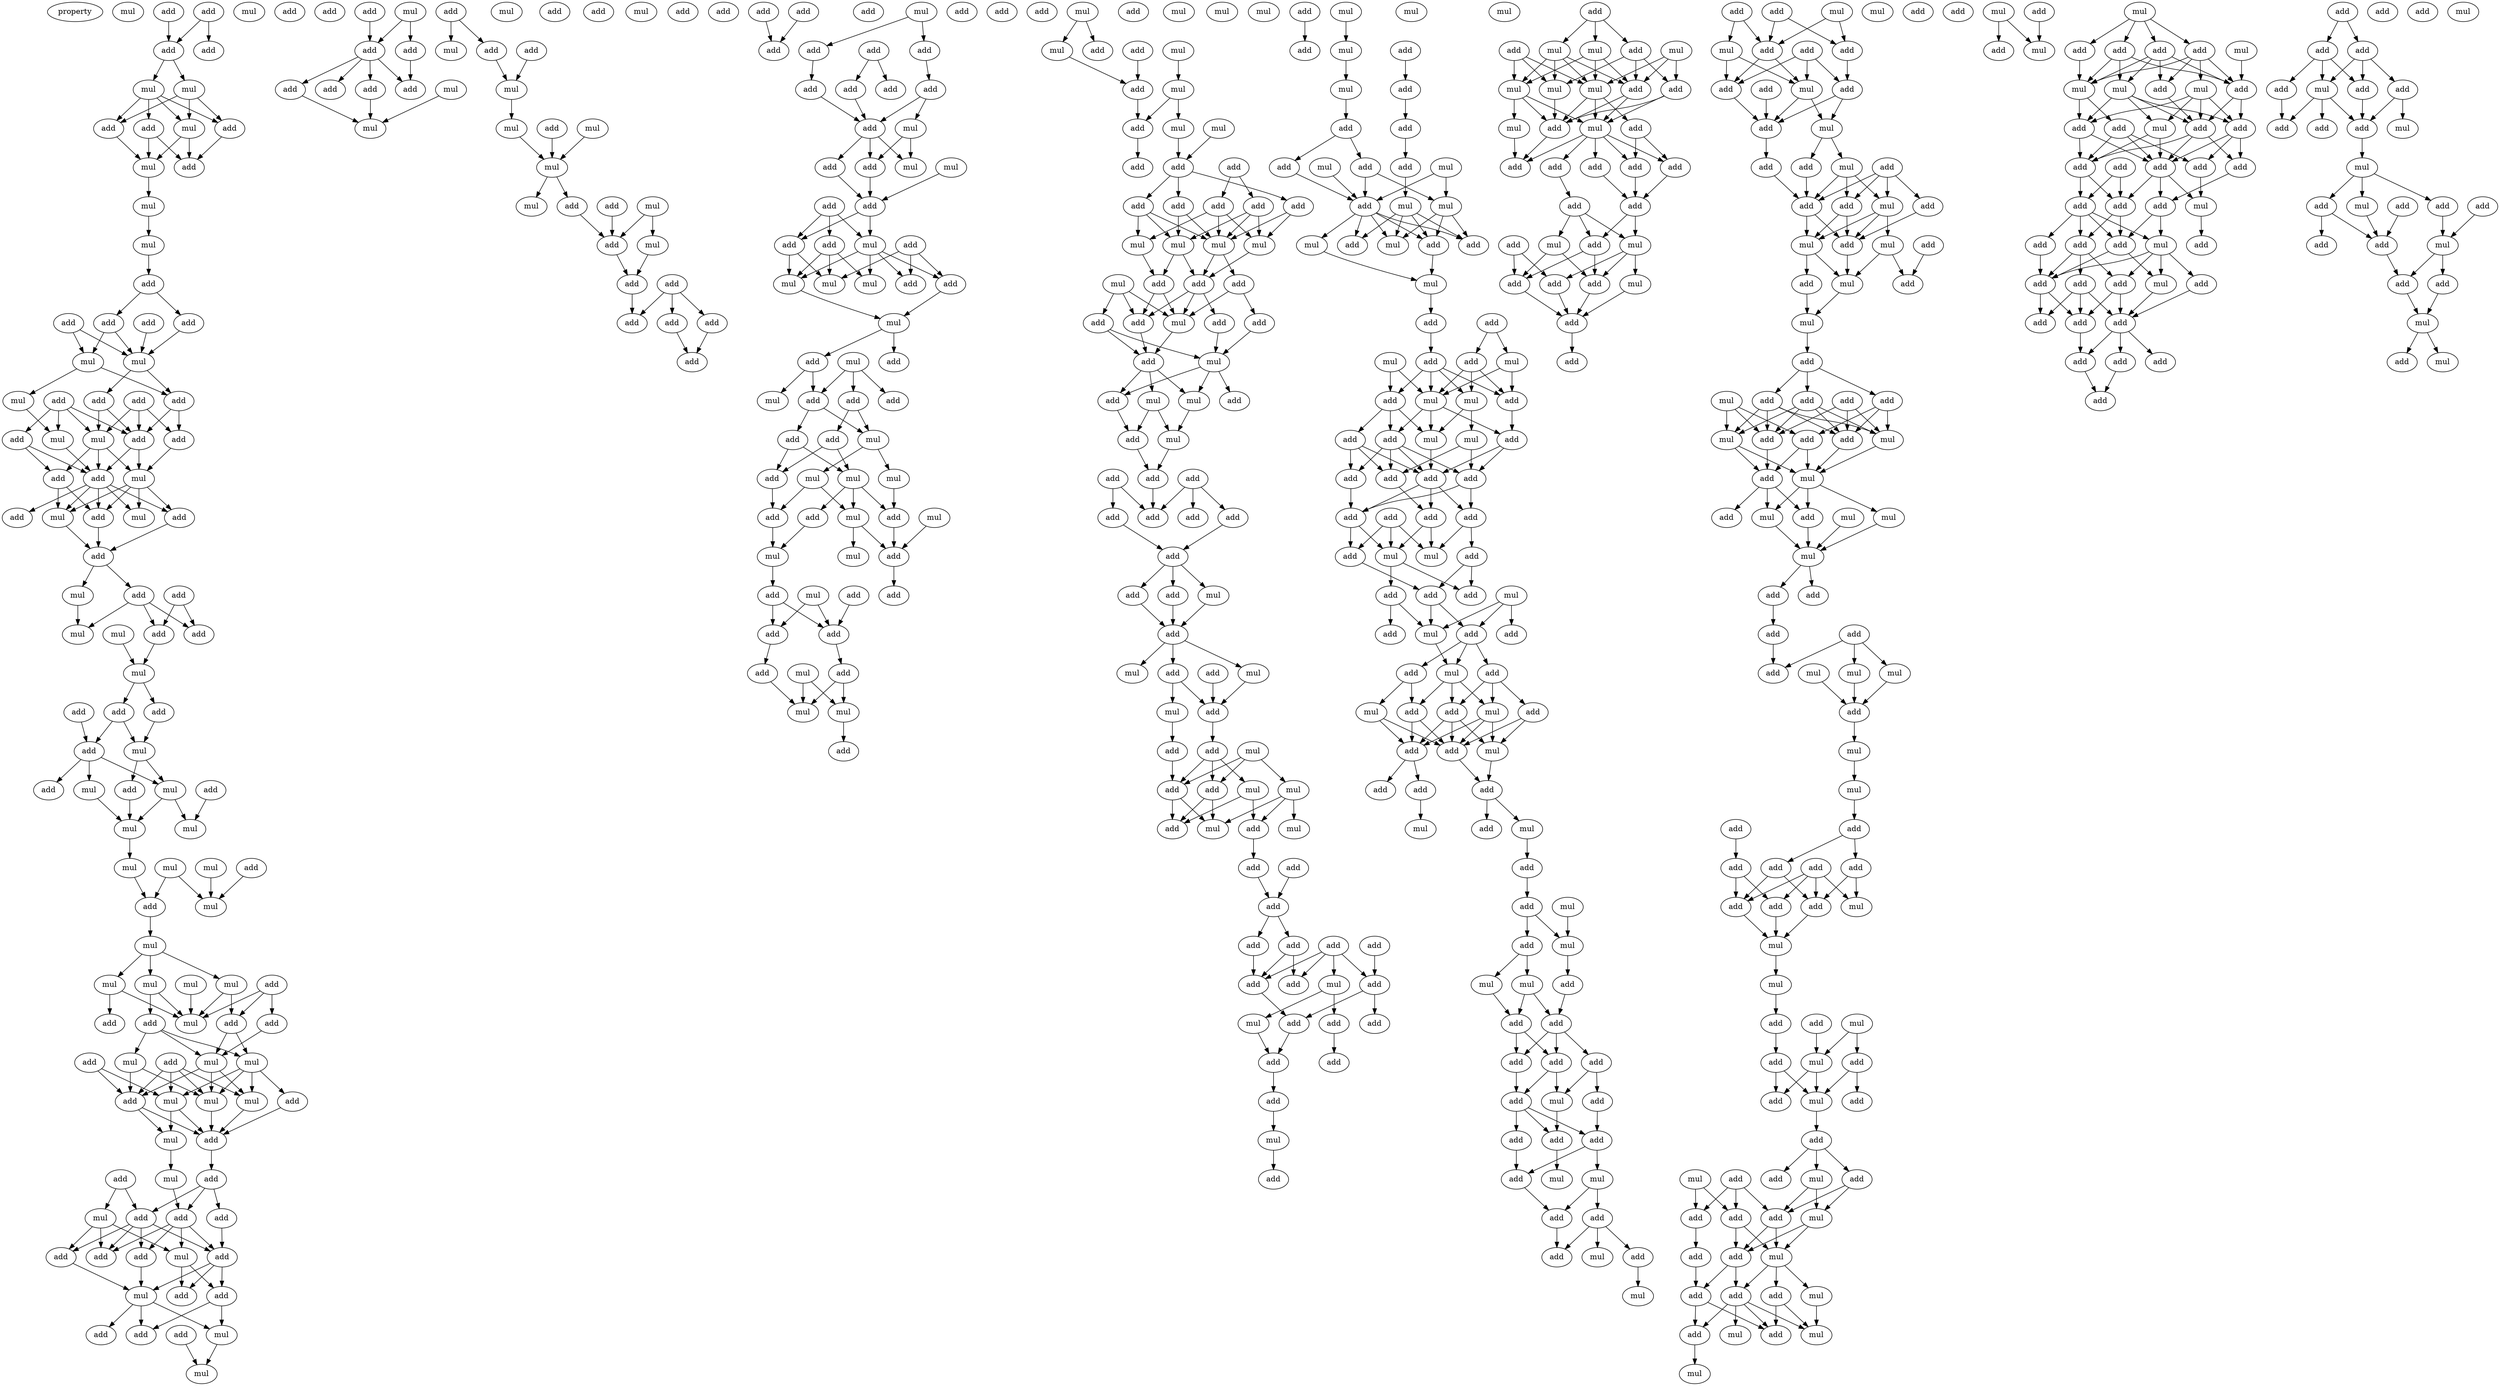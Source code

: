 digraph {
    node [fontcolor=black]
    property [mul=2,lf=1.6]
    0 [ label = mul ];
    1 [ label = add ];
    2 [ label = add ];
    3 [ label = add ];
    4 [ label = add ];
    5 [ label = mul ];
    6 [ label = mul ];
    7 [ label = add ];
    8 [ label = add ];
    9 [ label = mul ];
    10 [ label = add ];
    11 [ label = mul ];
    12 [ label = add ];
    13 [ label = mul ];
    14 [ label = mul ];
    15 [ label = mul ];
    16 [ label = add ];
    17 [ label = add ];
    18 [ label = add ];
    19 [ label = add ];
    20 [ label = add ];
    21 [ label = mul ];
    22 [ label = mul ];
    23 [ label = add ];
    24 [ label = add ];
    25 [ label = mul ];
    26 [ label = add ];
    27 [ label = add ];
    28 [ label = add ];
    29 [ label = add ];
    30 [ label = add ];
    31 [ label = mul ];
    32 [ label = mul ];
    33 [ label = add ];
    34 [ label = mul ];
    35 [ label = add ];
    36 [ label = add ];
    37 [ label = add ];
    38 [ label = mul ];
    39 [ label = mul ];
    40 [ label = add ];
    41 [ label = add ];
    42 [ label = add ];
    43 [ label = mul ];
    44 [ label = add ];
    45 [ label = mul ];
    46 [ label = mul ];
    47 [ label = add ];
    48 [ label = add ];
    49 [ label = mul ];
    50 [ label = add ];
    51 [ label = add ];
    52 [ label = add ];
    53 [ label = add ];
    54 [ label = add ];
    55 [ label = mul ];
    56 [ label = mul ];
    57 [ label = add ];
    58 [ label = add ];
    59 [ label = add ];
    60 [ label = mul ];
    61 [ label = mul ];
    62 [ label = mul ];
    63 [ label = add ];
    64 [ label = mul ];
    65 [ label = mul ];
    66 [ label = add ];
    67 [ label = mul ];
    68 [ label = mul ];
    69 [ label = add ];
    70 [ label = mul ];
    71 [ label = mul ];
    72 [ label = mul ];
    73 [ label = add ];
    74 [ label = mul ];
    75 [ label = mul ];
    76 [ label = add ];
    77 [ label = add ];
    78 [ label = add ];
    79 [ label = add ];
    80 [ label = mul ];
    81 [ label = mul ];
    82 [ label = mul ];
    83 [ label = mul ];
    84 [ label = add ];
    85 [ label = add ];
    86 [ label = mul ];
    87 [ label = mul ];
    88 [ label = add ];
    89 [ label = mul ];
    90 [ label = add ];
    91 [ label = add ];
    92 [ label = mul ];
    93 [ label = add ];
    94 [ label = add ];
    95 [ label = mul ];
    96 [ label = add ];
    97 [ label = mul ];
    98 [ label = add ];
    99 [ label = add ];
    100 [ label = add ];
    101 [ label = add ];
    102 [ label = add ];
    103 [ label = add ];
    104 [ label = mul ];
    105 [ label = add ];
    106 [ label = mul ];
    107 [ label = add ];
    108 [ label = add ];
    109 [ label = add ];
    110 [ label = add ];
    111 [ label = mul ];
    112 [ label = mul ];
    113 [ label = mul ];
    114 [ label = add ];
    115 [ label = add ];
    116 [ label = add ];
    117 [ label = mul ];
    118 [ label = add ];
    119 [ label = add ];
    120 [ label = add ];
    121 [ label = add ];
    122 [ label = mul ];
    123 [ label = add ];
    124 [ label = add ];
    125 [ label = mul ];
    126 [ label = add ];
    127 [ label = mul ];
    128 [ label = mul ];
    129 [ label = add ];
    130 [ label = mul ];
    131 [ label = mul ];
    132 [ label = mul ];
    133 [ label = mul ];
    134 [ label = mul ];
    135 [ label = add ];
    136 [ label = add ];
    137 [ label = add ];
    138 [ label = mul ];
    139 [ label = add ];
    140 [ label = add ];
    141 [ label = add ];
    142 [ label = add ];
    143 [ label = add ];
    144 [ label = add ];
    145 [ label = add ];
    146 [ label = mul ];
    147 [ label = add ];
    148 [ label = add ];
    149 [ label = add ];
    150 [ label = add ];
    151 [ label = add ];
    152 [ label = add ];
    153 [ label = add ];
    154 [ label = mul ];
    155 [ label = add ];
    156 [ label = add ];
    157 [ label = add ];
    158 [ label = add ];
    159 [ label = add ];
    160 [ label = add ];
    161 [ label = add ];
    162 [ label = mul ];
    163 [ label = add ];
    164 [ label = add ];
    165 [ label = mul ];
    166 [ label = add ];
    167 [ label = mul ];
    168 [ label = add ];
    169 [ label = add ];
    170 [ label = add ];
    171 [ label = mul ];
    172 [ label = add ];
    173 [ label = add ];
    174 [ label = add ];
    175 [ label = mul ];
    176 [ label = add ];
    177 [ label = mul ];
    178 [ label = add ];
    179 [ label = mul ];
    180 [ label = mul ];
    181 [ label = add ];
    182 [ label = mul ];
    183 [ label = add ];
    184 [ label = add ];
    185 [ label = add ];
    186 [ label = add ];
    187 [ label = mul ];
    188 [ label = mul ];
    189 [ label = add ];
    190 [ label = add ];
    191 [ label = add ];
    192 [ label = mul ];
    193 [ label = mul ];
    194 [ label = mul ];
    195 [ label = add ];
    196 [ label = mul ];
    197 [ label = add ];
    198 [ label = mul ];
    199 [ label = add ];
    200 [ label = add ];
    201 [ label = mul ];
    202 [ label = mul ];
    203 [ label = add ];
    204 [ label = mul ];
    205 [ label = add ];
    206 [ label = add ];
    207 [ label = add ];
    208 [ label = add ];
    209 [ label = add ];
    210 [ label = mul ];
    211 [ label = add ];
    212 [ label = mul ];
    213 [ label = mul ];
    214 [ label = add ];
    215 [ label = add ];
    216 [ label = add ];
    217 [ label = mul ];
    218 [ label = add ];
    219 [ label = mul ];
    220 [ label = add ];
    221 [ label = mul ];
    222 [ label = add ];
    223 [ label = mul ];
    224 [ label = add ];
    225 [ label = mul ];
    226 [ label = mul ];
    227 [ label = add ];
    228 [ label = add ];
    229 [ label = add ];
    230 [ label = add ];
    231 [ label = add ];
    232 [ label = add ];
    233 [ label = add ];
    234 [ label = add ];
    235 [ label = add ];
    236 [ label = mul ];
    237 [ label = mul ];
    238 [ label = mul ];
    239 [ label = mul ];
    240 [ label = add ];
    241 [ label = add ];
    242 [ label = mul ];
    243 [ label = add ];
    244 [ label = add ];
    245 [ label = mul ];
    246 [ label = add ];
    247 [ label = add ];
    248 [ label = add ];
    249 [ label = mul ];
    250 [ label = add ];
    251 [ label = add ];
    252 [ label = add ];
    253 [ label = mul ];
    254 [ label = mul ];
    255 [ label = mul ];
    256 [ label = add ];
    257 [ label = mul ];
    258 [ label = add ];
    259 [ label = add ];
    260 [ label = add ];
    261 [ label = add ];
    262 [ label = add ];
    263 [ label = add ];
    264 [ label = add ];
    265 [ label = add ];
    266 [ label = add ];
    267 [ label = add ];
    268 [ label = mul ];
    269 [ label = mul ];
    270 [ label = add ];
    271 [ label = add ];
    272 [ label = mul ];
    273 [ label = mul ];
    274 [ label = add ];
    275 [ label = add ];
    276 [ label = mul ];
    277 [ label = add ];
    278 [ label = add ];
    279 [ label = mul ];
    280 [ label = mul ];
    281 [ label = add ];
    282 [ label = add ];
    283 [ label = mul ];
    284 [ label = add ];
    285 [ label = add ];
    286 [ label = mul ];
    287 [ label = mul ];
    288 [ label = mul ];
    289 [ label = add ];
    290 [ label = add ];
    291 [ label = add ];
    292 [ label = add ];
    293 [ label = add ];
    294 [ label = add ];
    295 [ label = add ];
    296 [ label = mul ];
    297 [ label = add ];
    298 [ label = add ];
    299 [ label = add ];
    300 [ label = add ];
    301 [ label = mul ];
    302 [ label = add ];
    303 [ label = add ];
    304 [ label = add ];
    305 [ label = add ];
    306 [ label = add ];
    307 [ label = add ];
    308 [ label = add ];
    309 [ label = mul ];
    310 [ label = mul ];
    311 [ label = add ];
    312 [ label = add ];
    313 [ label = mul ];
    314 [ label = add ];
    315 [ label = mul ];
    316 [ label = add ];
    317 [ label = add ];
    318 [ label = mul ];
    319 [ label = mul ];
    320 [ label = add ];
    321 [ label = add ];
    322 [ label = add ];
    323 [ label = mul ];
    324 [ label = add ];
    325 [ label = mul ];
    326 [ label = add ];
    327 [ label = mul ];
    328 [ label = add ];
    329 [ label = add ];
    330 [ label = mul ];
    331 [ label = mul ];
    332 [ label = add ];
    333 [ label = add ];
    334 [ label = add ];
    335 [ label = add ];
    336 [ label = mul ];
    337 [ label = mul ];
    338 [ label = add ];
    339 [ label = mul ];
    340 [ label = mul ];
    341 [ label = add ];
    342 [ label = mul ];
    343 [ label = add ];
    344 [ label = add ];
    345 [ label = add ];
    346 [ label = mul ];
    347 [ label = add ];
    348 [ label = add ];
    349 [ label = add ];
    350 [ label = add ];
    351 [ label = add ];
    352 [ label = add ];
    353 [ label = add ];
    354 [ label = add ];
    355 [ label = add ];
    356 [ label = mul ];
    357 [ label = mul ];
    358 [ label = add ];
    359 [ label = add ];
    360 [ label = add ];
    361 [ label = add ];
    362 [ label = mul ];
    363 [ label = add ];
    364 [ label = mul ];
    365 [ label = add ];
    366 [ label = add ];
    367 [ label = add ];
    368 [ label = mul ];
    369 [ label = add ];
    370 [ label = add ];
    371 [ label = mul ];
    372 [ label = add ];
    373 [ label = add ];
    374 [ label = mul ];
    375 [ label = add ];
    376 [ label = mul ];
    377 [ label = add ];
    378 [ label = mul ];
    379 [ label = add ];
    380 [ label = add ];
    381 [ label = add ];
    382 [ label = mul ];
    383 [ label = add ];
    384 [ label = mul ];
    385 [ label = add ];
    386 [ label = mul ];
    387 [ label = add ];
    388 [ label = add ];
    389 [ label = mul ];
    390 [ label = add ];
    391 [ label = mul ];
    392 [ label = mul ];
    393 [ label = mul ];
    394 [ label = add ];
    395 [ label = add ];
    396 [ label = add ];
    397 [ label = add ];
    398 [ label = add ];
    399 [ label = mul ];
    400 [ label = add ];
    401 [ label = add ];
    402 [ label = add ];
    403 [ label = add ];
    404 [ label = add ];
    405 [ label = add ];
    406 [ label = mul ];
    407 [ label = mul ];
    408 [ label = add ];
    409 [ label = add ];
    410 [ label = add ];
    411 [ label = mul ];
    412 [ label = add ];
    413 [ label = mul ];
    414 [ label = add ];
    415 [ label = mul ];
    416 [ label = mul ];
    417 [ label = add ];
    418 [ label = mul ];
    419 [ label = add ];
    420 [ label = mul ];
    421 [ label = mul ];
    422 [ label = add ];
    423 [ label = add ];
    424 [ label = mul ];
    425 [ label = add ];
    426 [ label = add ];
    427 [ label = mul ];
    428 [ label = mul ];
    429 [ label = add ];
    430 [ label = add ];
    431 [ label = add ];
    432 [ label = add ];
    433 [ label = add ];
    434 [ label = add ];
    435 [ label = add ];
    436 [ label = mul ];
    437 [ label = add ];
    438 [ label = mul ];
    439 [ label = add ];
    440 [ label = add ];
    441 [ label = add ];
    442 [ label = add ];
    443 [ label = mul ];
    444 [ label = add ];
    445 [ label = add ];
    446 [ label = add ];
    447 [ label = mul ];
    448 [ label = add ];
    449 [ label = add ];
    450 [ label = add ];
    451 [ label = add ];
    452 [ label = mul ];
    453 [ label = add ];
    454 [ label = mul ];
    455 [ label = add ];
    456 [ label = add ];
    457 [ label = add ];
    458 [ label = mul ];
    459 [ label = mul ];
    460 [ label = add ];
    461 [ label = add ];
    462 [ label = add ];
    463 [ label = mul ];
    464 [ label = add ];
    465 [ label = add ];
    466 [ label = add ];
    467 [ label = add ];
    468 [ label = mul ];
    469 [ label = mul ];
    470 [ label = add ];
    471 [ label = mul ];
    472 [ label = add ];
    473 [ label = add ];
    474 [ label = mul ];
    475 [ label = add ];
    476 [ label = add ];
    477 [ label = add ];
    478 [ label = add ];
    479 [ label = add ];
    480 [ label = mul ];
    481 [ label = add ];
    482 [ label = add ];
    483 [ label = mul ];
    484 [ label = add ];
    485 [ label = mul ];
    486 [ label = add ];
    487 [ label = mul ];
    488 [ label = add ];
    489 [ label = mul ];
    490 [ label = mul ];
    491 [ label = mul ];
    492 [ label = add ];
    493 [ label = mul ];
    494 [ label = add ];
    495 [ label = add ];
    496 [ label = add ];
    497 [ label = add ];
    498 [ label = mul ];
    499 [ label = mul ];
    500 [ label = mul ];
    501 [ label = mul ];
    502 [ label = add ];
    503 [ label = add ];
    504 [ label = mul ];
    505 [ label = add ];
    506 [ label = mul ];
    507 [ label = add ];
    508 [ label = add ];
    509 [ label = add ];
    510 [ label = add ];
    511 [ label = add ];
    512 [ label = add ];
    513 [ label = add ];
    514 [ label = add ];
    515 [ label = add ];
    516 [ label = mul ];
    517 [ label = mul ];
    518 [ label = add ];
    519 [ label = mul ];
    520 [ label = add ];
    521 [ label = mul ];
    522 [ label = add ];
    523 [ label = add ];
    524 [ label = mul ];
    525 [ label = add ];
    526 [ label = add ];
    527 [ label = add ];
    528 [ label = mul ];
    529 [ label = add ];
    530 [ label = add ];
    531 [ label = add ];
    532 [ label = add ];
    533 [ label = mul ];
    534 [ label = mul ];
    535 [ label = add ];
    536 [ label = add ];
    537 [ label = add ];
    538 [ label = mul ];
    539 [ label = mul ];
    540 [ label = add ];
    541 [ label = add ];
    542 [ label = add ];
    543 [ label = mul ];
    544 [ label = add ];
    545 [ label = add ];
    546 [ label = mul ];
    547 [ label = add ];
    548 [ label = mul ];
    549 [ label = add ];
    550 [ label = mul ];
    551 [ label = mul ];
    552 [ label = add ];
    553 [ label = add ];
    554 [ label = mul ];
    555 [ label = mul ];
    556 [ label = mul ];
    557 [ label = add ];
    558 [ label = add ];
    559 [ label = add ];
    560 [ label = add ];
    561 [ label = add ];
    562 [ label = mul ];
    563 [ label = add ];
    564 [ label = mul ];
    565 [ label = mul ];
    566 [ label = add ];
    567 [ label = add ];
    568 [ label = add ];
    569 [ label = mul ];
    570 [ label = add ];
    571 [ label = add ];
    572 [ label = add ];
    573 [ label = add ];
    574 [ label = add ];
    575 [ label = add ];
    576 [ label = add ];
    577 [ label = add ];
    578 [ label = add ];
    579 [ label = mul ];
    580 [ label = add ];
    581 [ label = mul ];
    582 [ label = add ];
    583 [ label = add ];
    584 [ label = add ];
    585 [ label = add ];
    586 [ label = add ];
    587 [ label = add ];
    588 [ label = add ];
    589 [ label = mul ];
    590 [ label = add ];
    591 [ label = add ];
    592 [ label = add ];
    593 [ label = add ];
    594 [ label = add ];
    595 [ label = add ];
    596 [ label = add ];
    597 [ label = add ];
    598 [ label = add ];
    599 [ label = add ];
    600 [ label = mul ];
    601 [ label = add ];
    602 [ label = add ];
    603 [ label = add ];
    604 [ label = mul ];
    605 [ label = add ];
    606 [ label = add ];
    607 [ label = add ];
    608 [ label = mul ];
    609 [ label = add ];
    610 [ label = mul ];
    611 [ label = add ];
    612 [ label = add ];
    613 [ label = add ];
    614 [ label = add ];
    615 [ label = mul ];
    616 [ label = add ];
    617 [ label = add ];
    618 [ label = add ];
    619 [ label = add ];
    620 [ label = mul ];
    621 [ label = add ];
    622 [ label = mul ];
    623 [ label = add ];
    624 [ label = mul ];
    1 -> 4 [ name = 0 ];
    2 -> 3 [ name = 1 ];
    2 -> 4 [ name = 2 ];
    4 -> 5 [ name = 3 ];
    4 -> 6 [ name = 4 ];
    5 -> 7 [ name = 5 ];
    5 -> 8 [ name = 6 ];
    5 -> 9 [ name = 7 ];
    5 -> 10 [ name = 8 ];
    6 -> 7 [ name = 9 ];
    6 -> 9 [ name = 10 ];
    6 -> 10 [ name = 11 ];
    7 -> 13 [ name = 12 ];
    8 -> 12 [ name = 13 ];
    8 -> 13 [ name = 14 ];
    9 -> 12 [ name = 15 ];
    9 -> 13 [ name = 16 ];
    10 -> 12 [ name = 17 ];
    13 -> 14 [ name = 18 ];
    14 -> 15 [ name = 19 ];
    15 -> 16 [ name = 20 ];
    16 -> 19 [ name = 21 ];
    16 -> 20 [ name = 22 ];
    17 -> 21 [ name = 23 ];
    17 -> 22 [ name = 24 ];
    18 -> 22 [ name = 25 ];
    19 -> 21 [ name = 26 ];
    19 -> 22 [ name = 27 ];
    20 -> 22 [ name = 28 ];
    21 -> 24 [ name = 29 ];
    21 -> 25 [ name = 30 ];
    22 -> 23 [ name = 31 ];
    22 -> 24 [ name = 32 ];
    23 -> 30 [ name = 33 ];
    23 -> 32 [ name = 34 ];
    24 -> 28 [ name = 35 ];
    24 -> 30 [ name = 36 ];
    25 -> 31 [ name = 37 ];
    26 -> 28 [ name = 38 ];
    26 -> 30 [ name = 39 ];
    26 -> 32 [ name = 40 ];
    27 -> 29 [ name = 41 ];
    27 -> 30 [ name = 42 ];
    27 -> 31 [ name = 43 ];
    27 -> 32 [ name = 44 ];
    28 -> 34 [ name = 45 ];
    29 -> 33 [ name = 46 ];
    29 -> 35 [ name = 47 ];
    30 -> 34 [ name = 48 ];
    30 -> 35 [ name = 49 ];
    31 -> 35 [ name = 50 ];
    32 -> 33 [ name = 51 ];
    32 -> 34 [ name = 52 ];
    32 -> 35 [ name = 53 ];
    33 -> 36 [ name = 54 ];
    33 -> 39 [ name = 55 ];
    34 -> 36 [ name = 56 ];
    34 -> 38 [ name = 57 ];
    34 -> 39 [ name = 58 ];
    34 -> 40 [ name = 59 ];
    35 -> 36 [ name = 60 ];
    35 -> 37 [ name = 61 ];
    35 -> 38 [ name = 62 ];
    35 -> 39 [ name = 63 ];
    35 -> 40 [ name = 64 ];
    36 -> 41 [ name = 65 ];
    39 -> 41 [ name = 66 ];
    40 -> 41 [ name = 67 ];
    41 -> 43 [ name = 68 ];
    41 -> 44 [ name = 69 ];
    42 -> 47 [ name = 70 ];
    42 -> 48 [ name = 71 ];
    43 -> 46 [ name = 72 ];
    44 -> 46 [ name = 73 ];
    44 -> 47 [ name = 74 ];
    44 -> 48 [ name = 75 ];
    45 -> 49 [ name = 76 ];
    47 -> 49 [ name = 77 ];
    49 -> 50 [ name = 78 ];
    49 -> 53 [ name = 79 ];
    50 -> 54 [ name = 80 ];
    50 -> 55 [ name = 81 ];
    52 -> 54 [ name = 82 ];
    53 -> 55 [ name = 83 ];
    54 -> 56 [ name = 84 ];
    54 -> 57 [ name = 85 ];
    54 -> 60 [ name = 86 ];
    55 -> 59 [ name = 87 ];
    55 -> 60 [ name = 88 ];
    56 -> 62 [ name = 89 ];
    58 -> 61 [ name = 90 ];
    59 -> 62 [ name = 91 ];
    60 -> 61 [ name = 92 ];
    60 -> 62 [ name = 93 ];
    62 -> 64 [ name = 94 ];
    64 -> 69 [ name = 95 ];
    65 -> 68 [ name = 96 ];
    66 -> 68 [ name = 97 ];
    67 -> 68 [ name = 98 ];
    67 -> 69 [ name = 99 ];
    69 -> 70 [ name = 100 ];
    70 -> 71 [ name = 101 ];
    70 -> 72 [ name = 102 ];
    70 -> 74 [ name = 103 ];
    71 -> 79 [ name = 104 ];
    71 -> 80 [ name = 105 ];
    72 -> 76 [ name = 106 ];
    72 -> 80 [ name = 107 ];
    73 -> 77 [ name = 108 ];
    73 -> 78 [ name = 109 ];
    73 -> 80 [ name = 110 ];
    74 -> 77 [ name = 111 ];
    74 -> 80 [ name = 112 ];
    75 -> 80 [ name = 113 ];
    76 -> 81 [ name = 114 ];
    76 -> 82 [ name = 115 ];
    76 -> 83 [ name = 116 ];
    77 -> 81 [ name = 117 ];
    77 -> 82 [ name = 118 ];
    78 -> 81 [ name = 119 ];
    81 -> 87 [ name = 120 ];
    81 -> 88 [ name = 121 ];
    81 -> 89 [ name = 122 ];
    82 -> 86 [ name = 123 ];
    82 -> 87 [ name = 124 ];
    82 -> 89 [ name = 125 ];
    82 -> 90 [ name = 126 ];
    83 -> 87 [ name = 127 ];
    83 -> 88 [ name = 128 ];
    84 -> 86 [ name = 129 ];
    84 -> 87 [ name = 130 ];
    84 -> 88 [ name = 131 ];
    84 -> 89 [ name = 132 ];
    85 -> 86 [ name = 133 ];
    85 -> 88 [ name = 134 ];
    86 -> 91 [ name = 135 ];
    86 -> 92 [ name = 136 ];
    87 -> 91 [ name = 137 ];
    88 -> 91 [ name = 138 ];
    88 -> 92 [ name = 139 ];
    89 -> 91 [ name = 140 ];
    90 -> 91 [ name = 141 ];
    91 -> 93 [ name = 142 ];
    92 -> 95 [ name = 143 ];
    93 -> 96 [ name = 144 ];
    93 -> 98 [ name = 145 ];
    93 -> 99 [ name = 146 ];
    94 -> 97 [ name = 147 ];
    94 -> 98 [ name = 148 ];
    95 -> 99 [ name = 149 ];
    96 -> 102 [ name = 150 ];
    97 -> 100 [ name = 151 ];
    97 -> 103 [ name = 152 ];
    97 -> 104 [ name = 153 ];
    98 -> 100 [ name = 154 ];
    98 -> 101 [ name = 155 ];
    98 -> 102 [ name = 156 ];
    98 -> 103 [ name = 157 ];
    99 -> 101 [ name = 158 ];
    99 -> 102 [ name = 159 ];
    99 -> 103 [ name = 160 ];
    99 -> 104 [ name = 161 ];
    100 -> 106 [ name = 162 ];
    101 -> 106 [ name = 163 ];
    102 -> 105 [ name = 164 ];
    102 -> 106 [ name = 165 ];
    102 -> 107 [ name = 166 ];
    104 -> 105 [ name = 167 ];
    104 -> 107 [ name = 168 ];
    105 -> 108 [ name = 169 ];
    105 -> 111 [ name = 170 ];
    106 -> 108 [ name = 171 ];
    106 -> 109 [ name = 172 ];
    106 -> 111 [ name = 173 ];
    110 -> 112 [ name = 174 ];
    111 -> 112 [ name = 175 ];
    113 -> 115 [ name = 176 ];
    113 -> 116 [ name = 177 ];
    114 -> 115 [ name = 178 ];
    115 -> 118 [ name = 179 ];
    115 -> 119 [ name = 180 ];
    115 -> 120 [ name = 181 ];
    115 -> 121 [ name = 182 ];
    116 -> 120 [ name = 183 ];
    117 -> 122 [ name = 184 ];
    118 -> 122 [ name = 185 ];
    121 -> 122 [ name = 186 ];
    123 -> 125 [ name = 187 ];
    123 -> 126 [ name = 188 ];
    124 -> 128 [ name = 189 ];
    126 -> 128 [ name = 190 ];
    128 -> 131 [ name = 191 ];
    129 -> 132 [ name = 192 ];
    130 -> 132 [ name = 193 ];
    131 -> 132 [ name = 194 ];
    132 -> 133 [ name = 195 ];
    132 -> 136 [ name = 196 ];
    134 -> 138 [ name = 197 ];
    134 -> 139 [ name = 198 ];
    136 -> 139 [ name = 199 ];
    137 -> 139 [ name = 200 ];
    138 -> 140 [ name = 201 ];
    139 -> 140 [ name = 202 ];
    140 -> 144 [ name = 203 ];
    141 -> 142 [ name = 204 ];
    141 -> 144 [ name = 205 ];
    141 -> 145 [ name = 206 ];
    142 -> 147 [ name = 207 ];
    145 -> 147 [ name = 208 ];
    150 -> 152 [ name = 209 ];
    151 -> 152 [ name = 210 ];
    154 -> 155 [ name = 211 ];
    154 -> 156 [ name = 212 ];
    155 -> 159 [ name = 213 ];
    156 -> 158 [ name = 214 ];
    157 -> 160 [ name = 215 ];
    157 -> 161 [ name = 216 ];
    158 -> 163 [ name = 217 ];
    159 -> 162 [ name = 218 ];
    159 -> 163 [ name = 219 ];
    160 -> 163 [ name = 220 ];
    162 -> 165 [ name = 221 ];
    162 -> 166 [ name = 222 ];
    163 -> 164 [ name = 223 ];
    163 -> 165 [ name = 224 ];
    163 -> 166 [ name = 225 ];
    164 -> 169 [ name = 226 ];
    166 -> 169 [ name = 227 ];
    167 -> 169 [ name = 228 ];
    168 -> 170 [ name = 229 ];
    168 -> 171 [ name = 230 ];
    168 -> 173 [ name = 231 ];
    169 -> 171 [ name = 232 ];
    169 -> 173 [ name = 233 ];
    170 -> 175 [ name = 234 ];
    170 -> 177 [ name = 235 ];
    170 -> 179 [ name = 236 ];
    171 -> 175 [ name = 237 ];
    171 -> 176 [ name = 238 ];
    171 -> 177 [ name = 239 ];
    171 -> 178 [ name = 240 ];
    173 -> 177 [ name = 241 ];
    173 -> 179 [ name = 242 ];
    174 -> 176 [ name = 243 ];
    174 -> 178 [ name = 244 ];
    174 -> 179 [ name = 245 ];
    176 -> 180 [ name = 246 ];
    177 -> 180 [ name = 247 ];
    180 -> 181 [ name = 248 ];
    180 -> 183 [ name = 249 ];
    182 -> 184 [ name = 250 ];
    182 -> 185 [ name = 251 ];
    182 -> 186 [ name = 252 ];
    183 -> 186 [ name = 253 ];
    183 -> 187 [ name = 254 ];
    184 -> 188 [ name = 255 ];
    184 -> 189 [ name = 256 ];
    186 -> 188 [ name = 257 ];
    186 -> 190 [ name = 258 ];
    188 -> 192 [ name = 259 ];
    188 -> 193 [ name = 260 ];
    189 -> 191 [ name = 261 ];
    189 -> 194 [ name = 262 ];
    190 -> 191 [ name = 263 ];
    190 -> 194 [ name = 264 ];
    191 -> 197 [ name = 265 ];
    192 -> 197 [ name = 266 ];
    192 -> 198 [ name = 267 ];
    193 -> 199 [ name = 268 ];
    194 -> 195 [ name = 269 ];
    194 -> 198 [ name = 270 ];
    194 -> 199 [ name = 271 ];
    195 -> 202 [ name = 272 ];
    196 -> 200 [ name = 273 ];
    197 -> 202 [ name = 274 ];
    198 -> 200 [ name = 275 ];
    198 -> 201 [ name = 276 ];
    199 -> 200 [ name = 277 ];
    200 -> 206 [ name = 278 ];
    202 -> 205 [ name = 279 ];
    203 -> 208 [ name = 280 ];
    204 -> 207 [ name = 281 ];
    204 -> 208 [ name = 282 ];
    205 -> 207 [ name = 283 ];
    205 -> 208 [ name = 284 ];
    207 -> 209 [ name = 285 ];
    208 -> 211 [ name = 286 ];
    209 -> 213 [ name = 287 ];
    210 -> 212 [ name = 288 ];
    210 -> 213 [ name = 289 ];
    211 -> 212 [ name = 290 ];
    211 -> 213 [ name = 291 ];
    212 -> 214 [ name = 292 ];
    217 -> 219 [ name = 293 ];
    217 -> 220 [ name = 294 ];
    218 -> 222 [ name = 295 ];
    219 -> 222 [ name = 296 ];
    221 -> 223 [ name = 297 ];
    222 -> 224 [ name = 298 ];
    223 -> 224 [ name = 299 ];
    223 -> 225 [ name = 300 ];
    224 -> 229 [ name = 301 ];
    225 -> 230 [ name = 302 ];
    226 -> 230 [ name = 303 ];
    228 -> 234 [ name = 304 ];
    228 -> 235 [ name = 305 ];
    230 -> 231 [ name = 306 ];
    230 -> 232 [ name = 307 ];
    230 -> 233 [ name = 308 ];
    231 -> 236 [ name = 309 ];
    231 -> 237 [ name = 310 ];
    231 -> 238 [ name = 311 ];
    232 -> 237 [ name = 312 ];
    232 -> 239 [ name = 313 ];
    233 -> 237 [ name = 314 ];
    233 -> 238 [ name = 315 ];
    234 -> 236 [ name = 316 ];
    234 -> 237 [ name = 317 ];
    234 -> 239 [ name = 318 ];
    235 -> 237 [ name = 319 ];
    235 -> 238 [ name = 320 ];
    235 -> 239 [ name = 321 ];
    236 -> 240 [ name = 322 ];
    237 -> 241 [ name = 323 ];
    237 -> 243 [ name = 324 ];
    238 -> 240 [ name = 325 ];
    238 -> 241 [ name = 326 ];
    239 -> 241 [ name = 327 ];
    240 -> 245 [ name = 328 ];
    240 -> 246 [ name = 329 ];
    241 -> 245 [ name = 330 ];
    241 -> 246 [ name = 331 ];
    241 -> 248 [ name = 332 ];
    242 -> 244 [ name = 333 ];
    242 -> 245 [ name = 334 ];
    242 -> 246 [ name = 335 ];
    243 -> 245 [ name = 336 ];
    243 -> 247 [ name = 337 ];
    244 -> 249 [ name = 338 ];
    244 -> 250 [ name = 339 ];
    245 -> 250 [ name = 340 ];
    246 -> 250 [ name = 341 ];
    247 -> 249 [ name = 342 ];
    248 -> 249 [ name = 343 ];
    249 -> 251 [ name = 344 ];
    249 -> 252 [ name = 345 ];
    249 -> 255 [ name = 346 ];
    250 -> 251 [ name = 347 ];
    250 -> 253 [ name = 348 ];
    250 -> 255 [ name = 349 ];
    251 -> 256 [ name = 350 ];
    253 -> 256 [ name = 351 ];
    253 -> 257 [ name = 352 ];
    255 -> 257 [ name = 353 ];
    256 -> 260 [ name = 354 ];
    257 -> 260 [ name = 355 ];
    258 -> 261 [ name = 356 ];
    258 -> 264 [ name = 357 ];
    259 -> 261 [ name = 358 ];
    259 -> 262 [ name = 359 ];
    259 -> 263 [ name = 360 ];
    260 -> 261 [ name = 361 ];
    263 -> 265 [ name = 362 ];
    264 -> 265 [ name = 363 ];
    265 -> 266 [ name = 364 ];
    265 -> 267 [ name = 365 ];
    265 -> 268 [ name = 366 ];
    266 -> 270 [ name = 367 ];
    267 -> 270 [ name = 368 ];
    268 -> 270 [ name = 369 ];
    270 -> 272 [ name = 370 ];
    270 -> 273 [ name = 371 ];
    270 -> 274 [ name = 372 ];
    271 -> 275 [ name = 373 ];
    272 -> 275 [ name = 374 ];
    274 -> 275 [ name = 375 ];
    274 -> 276 [ name = 376 ];
    275 -> 278 [ name = 377 ];
    276 -> 277 [ name = 378 ];
    277 -> 282 [ name = 379 ];
    278 -> 281 [ name = 380 ];
    278 -> 282 [ name = 381 ];
    278 -> 283 [ name = 382 ];
    279 -> 280 [ name = 383 ];
    279 -> 281 [ name = 384 ];
    279 -> 282 [ name = 385 ];
    280 -> 285 [ name = 386 ];
    280 -> 286 [ name = 387 ];
    280 -> 287 [ name = 388 ];
    281 -> 284 [ name = 389 ];
    281 -> 287 [ name = 390 ];
    282 -> 284 [ name = 391 ];
    282 -> 287 [ name = 392 ];
    283 -> 284 [ name = 393 ];
    283 -> 285 [ name = 394 ];
    285 -> 290 [ name = 395 ];
    289 -> 291 [ name = 396 ];
    290 -> 291 [ name = 397 ];
    291 -> 292 [ name = 398 ];
    291 -> 293 [ name = 399 ];
    292 -> 297 [ name = 400 ];
    292 -> 298 [ name = 401 ];
    293 -> 297 [ name = 402 ];
    294 -> 296 [ name = 403 ];
    294 -> 297 [ name = 404 ];
    294 -> 298 [ name = 405 ];
    294 -> 299 [ name = 406 ];
    295 -> 299 [ name = 407 ];
    296 -> 300 [ name = 408 ];
    296 -> 301 [ name = 409 ];
    297 -> 302 [ name = 410 ];
    299 -> 302 [ name = 411 ];
    299 -> 303 [ name = 412 ];
    300 -> 306 [ name = 413 ];
    301 -> 304 [ name = 414 ];
    302 -> 304 [ name = 415 ];
    304 -> 308 [ name = 416 ];
    305 -> 307 [ name = 417 ];
    308 -> 309 [ name = 418 ];
    309 -> 311 [ name = 419 ];
    310 -> 313 [ name = 420 ];
    312 -> 314 [ name = 421 ];
    313 -> 315 [ name = 422 ];
    314 -> 317 [ name = 423 ];
    315 -> 316 [ name = 424 ];
    316 -> 320 [ name = 425 ];
    316 -> 322 [ name = 426 ];
    317 -> 321 [ name = 427 ];
    318 -> 324 [ name = 428 ];
    319 -> 324 [ name = 429 ];
    319 -> 325 [ name = 430 ];
    320 -> 324 [ name = 431 ];
    320 -> 325 [ name = 432 ];
    321 -> 323 [ name = 433 ];
    322 -> 324 [ name = 434 ];
    323 -> 326 [ name = 435 ];
    323 -> 327 [ name = 436 ];
    323 -> 328 [ name = 437 ];
    323 -> 329 [ name = 438 ];
    324 -> 326 [ name = 439 ];
    324 -> 327 [ name = 440 ];
    324 -> 328 [ name = 441 ];
    324 -> 329 [ name = 442 ];
    324 -> 330 [ name = 443 ];
    325 -> 326 [ name = 444 ];
    325 -> 327 [ name = 445 ];
    325 -> 329 [ name = 446 ];
    329 -> 331 [ name = 447 ];
    330 -> 331 [ name = 448 ];
    331 -> 332 [ name = 449 ];
    332 -> 335 [ name = 450 ];
    333 -> 334 [ name = 451 ];
    333 -> 336 [ name = 452 ];
    334 -> 339 [ name = 453 ];
    334 -> 340 [ name = 454 ];
    334 -> 341 [ name = 455 ];
    335 -> 338 [ name = 456 ];
    335 -> 339 [ name = 457 ];
    335 -> 340 [ name = 458 ];
    335 -> 341 [ name = 459 ];
    336 -> 340 [ name = 460 ];
    336 -> 341 [ name = 461 ];
    337 -> 338 [ name = 462 ];
    337 -> 340 [ name = 463 ];
    338 -> 343 [ name = 464 ];
    338 -> 345 [ name = 465 ];
    338 -> 346 [ name = 466 ];
    339 -> 342 [ name = 467 ];
    339 -> 346 [ name = 468 ];
    340 -> 344 [ name = 469 ];
    340 -> 345 [ name = 470 ];
    340 -> 346 [ name = 471 ];
    341 -> 344 [ name = 472 ];
    342 -> 347 [ name = 473 ];
    342 -> 348 [ name = 474 ];
    343 -> 347 [ name = 475 ];
    343 -> 349 [ name = 476 ];
    343 -> 350 [ name = 477 ];
    344 -> 348 [ name = 478 ];
    344 -> 350 [ name = 479 ];
    345 -> 347 [ name = 480 ];
    345 -> 348 [ name = 481 ];
    345 -> 349 [ name = 482 ];
    345 -> 350 [ name = 483 ];
    346 -> 350 [ name = 484 ];
    347 -> 352 [ name = 485 ];
    348 -> 351 [ name = 486 ];
    348 -> 354 [ name = 487 ];
    349 -> 351 [ name = 488 ];
    350 -> 351 [ name = 489 ];
    350 -> 352 [ name = 490 ];
    350 -> 354 [ name = 491 ];
    351 -> 357 [ name = 492 ];
    351 -> 358 [ name = 493 ];
    352 -> 356 [ name = 494 ];
    352 -> 357 [ name = 495 ];
    353 -> 356 [ name = 496 ];
    353 -> 357 [ name = 497 ];
    353 -> 358 [ name = 498 ];
    354 -> 355 [ name = 499 ];
    354 -> 356 [ name = 500 ];
    355 -> 359 [ name = 501 ];
    355 -> 361 [ name = 502 ];
    357 -> 359 [ name = 503 ];
    357 -> 360 [ name = 504 ];
    358 -> 361 [ name = 505 ];
    360 -> 363 [ name = 506 ];
    360 -> 364 [ name = 507 ];
    361 -> 364 [ name = 508 ];
    361 -> 366 [ name = 509 ];
    362 -> 364 [ name = 510 ];
    362 -> 365 [ name = 511 ];
    362 -> 366 [ name = 512 ];
    364 -> 368 [ name = 513 ];
    366 -> 367 [ name = 514 ];
    366 -> 368 [ name = 515 ];
    366 -> 369 [ name = 516 ];
    367 -> 370 [ name = 517 ];
    367 -> 371 [ name = 518 ];
    368 -> 370 [ name = 519 ];
    368 -> 372 [ name = 520 ];
    368 -> 374 [ name = 521 ];
    369 -> 372 [ name = 522 ];
    369 -> 373 [ name = 523 ];
    369 -> 374 [ name = 524 ];
    370 -> 375 [ name = 525 ];
    370 -> 377 [ name = 526 ];
    371 -> 375 [ name = 527 ];
    371 -> 377 [ name = 528 ];
    372 -> 375 [ name = 529 ];
    372 -> 376 [ name = 530 ];
    372 -> 377 [ name = 531 ];
    373 -> 376 [ name = 532 ];
    373 -> 377 [ name = 533 ];
    374 -> 375 [ name = 534 ];
    374 -> 376 [ name = 535 ];
    374 -> 377 [ name = 536 ];
    375 -> 379 [ name = 537 ];
    375 -> 381 [ name = 538 ];
    376 -> 380 [ name = 539 ];
    377 -> 380 [ name = 540 ];
    380 -> 383 [ name = 541 ];
    380 -> 384 [ name = 542 ];
    381 -> 382 [ name = 543 ];
    384 -> 385 [ name = 544 ];
    385 -> 387 [ name = 545 ];
    386 -> 389 [ name = 546 ];
    387 -> 388 [ name = 547 ];
    387 -> 389 [ name = 548 ];
    388 -> 391 [ name = 549 ];
    388 -> 392 [ name = 550 ];
    389 -> 390 [ name = 551 ];
    390 -> 395 [ name = 552 ];
    391 -> 394 [ name = 553 ];
    392 -> 394 [ name = 554 ];
    392 -> 395 [ name = 555 ];
    394 -> 396 [ name = 556 ];
    394 -> 398 [ name = 557 ];
    395 -> 396 [ name = 558 ];
    395 -> 397 [ name = 559 ];
    395 -> 398 [ name = 560 ];
    396 -> 399 [ name = 561 ];
    396 -> 400 [ name = 562 ];
    397 -> 399 [ name = 563 ];
    397 -> 401 [ name = 564 ];
    398 -> 400 [ name = 565 ];
    399 -> 404 [ name = 566 ];
    400 -> 402 [ name = 567 ];
    400 -> 403 [ name = 568 ];
    400 -> 404 [ name = 569 ];
    401 -> 403 [ name = 570 ];
    402 -> 405 [ name = 571 ];
    403 -> 405 [ name = 572 ];
    403 -> 406 [ name = 573 ];
    404 -> 407 [ name = 574 ];
    405 -> 408 [ name = 575 ];
    406 -> 408 [ name = 576 ];
    406 -> 409 [ name = 577 ];
    408 -> 410 [ name = 578 ];
    409 -> 410 [ name = 579 ];
    409 -> 411 [ name = 580 ];
    409 -> 412 [ name = 581 ];
    412 -> 413 [ name = 582 ];
    414 -> 416 [ name = 583 ];
    414 -> 417 [ name = 584 ];
    414 -> 418 [ name = 585 ];
    415 -> 420 [ name = 586 ];
    415 -> 422 [ name = 587 ];
    415 -> 423 [ name = 588 ];
    416 -> 420 [ name = 589 ];
    416 -> 421 [ name = 590 ];
    416 -> 423 [ name = 591 ];
    417 -> 422 [ name = 592 ];
    417 -> 423 [ name = 593 ];
    417 -> 424 [ name = 594 ];
    418 -> 420 [ name = 595 ];
    418 -> 421 [ name = 596 ];
    418 -> 423 [ name = 597 ];
    418 -> 424 [ name = 598 ];
    419 -> 420 [ name = 599 ];
    419 -> 421 [ name = 600 ];
    419 -> 424 [ name = 601 ];
    420 -> 425 [ name = 602 ];
    420 -> 426 [ name = 603 ];
    420 -> 428 [ name = 604 ];
    421 -> 426 [ name = 605 ];
    421 -> 427 [ name = 606 ];
    421 -> 428 [ name = 607 ];
    422 -> 426 [ name = 608 ];
    422 -> 428 [ name = 609 ];
    423 -> 426 [ name = 610 ];
    423 -> 428 [ name = 611 ];
    424 -> 426 [ name = 612 ];
    425 -> 430 [ name = 613 ];
    425 -> 432 [ name = 614 ];
    426 -> 429 [ name = 615 ];
    427 -> 429 [ name = 616 ];
    428 -> 429 [ name = 617 ];
    428 -> 430 [ name = 618 ];
    428 -> 431 [ name = 619 ];
    428 -> 432 [ name = 620 ];
    428 -> 433 [ name = 621 ];
    430 -> 435 [ name = 622 ];
    431 -> 435 [ name = 623 ];
    432 -> 435 [ name = 624 ];
    433 -> 434 [ name = 625 ];
    434 -> 436 [ name = 626 ];
    434 -> 438 [ name = 627 ];
    434 -> 439 [ name = 628 ];
    435 -> 436 [ name = 629 ];
    435 -> 439 [ name = 630 ];
    436 -> 440 [ name = 631 ];
    436 -> 441 [ name = 632 ];
    436 -> 443 [ name = 633 ];
    437 -> 440 [ name = 634 ];
    437 -> 442 [ name = 635 ];
    438 -> 441 [ name = 636 ];
    438 -> 442 [ name = 637 ];
    439 -> 441 [ name = 638 ];
    439 -> 442 [ name = 639 ];
    440 -> 444 [ name = 640 ];
    441 -> 444 [ name = 641 ];
    442 -> 444 [ name = 642 ];
    443 -> 444 [ name = 643 ];
    444 -> 445 [ name = 644 ];
    446 -> 451 [ name = 645 ];
    446 -> 452 [ name = 646 ];
    447 -> 450 [ name = 647 ];
    447 -> 451 [ name = 648 ];
    448 -> 450 [ name = 649 ];
    448 -> 451 [ name = 650 ];
    449 -> 453 [ name = 651 ];
    449 -> 454 [ name = 652 ];
    449 -> 456 [ name = 653 ];
    450 -> 456 [ name = 654 ];
    451 -> 453 [ name = 655 ];
    451 -> 454 [ name = 656 ];
    452 -> 453 [ name = 657 ];
    452 -> 454 [ name = 658 ];
    453 -> 457 [ name = 659 ];
    454 -> 457 [ name = 660 ];
    454 -> 458 [ name = 661 ];
    455 -> 457 [ name = 662 ];
    456 -> 457 [ name = 663 ];
    456 -> 458 [ name = 664 ];
    457 -> 462 [ name = 665 ];
    458 -> 459 [ name = 666 ];
    458 -> 461 [ name = 667 ];
    459 -> 463 [ name = 668 ];
    459 -> 464 [ name = 669 ];
    459 -> 466 [ name = 670 ];
    460 -> 463 [ name = 671 ];
    460 -> 464 [ name = 672 ];
    460 -> 465 [ name = 673 ];
    460 -> 466 [ name = 674 ];
    461 -> 466 [ name = 675 ];
    462 -> 466 [ name = 676 ];
    463 -> 467 [ name = 677 ];
    463 -> 468 [ name = 678 ];
    463 -> 469 [ name = 679 ];
    464 -> 467 [ name = 680 ];
    464 -> 469 [ name = 681 ];
    465 -> 467 [ name = 682 ];
    466 -> 467 [ name = 683 ];
    466 -> 469 [ name = 684 ];
    467 -> 471 [ name = 685 ];
    468 -> 471 [ name = 686 ];
    468 -> 473 [ name = 687 ];
    469 -> 471 [ name = 688 ];
    469 -> 472 [ name = 689 ];
    470 -> 473 [ name = 690 ];
    471 -> 474 [ name = 691 ];
    472 -> 474 [ name = 692 ];
    474 -> 475 [ name = 693 ];
    475 -> 476 [ name = 694 ];
    475 -> 478 [ name = 695 ];
    475 -> 479 [ name = 696 ];
    476 -> 482 [ name = 697 ];
    476 -> 483 [ name = 698 ];
    476 -> 484 [ name = 699 ];
    476 -> 485 [ name = 700 ];
    477 -> 482 [ name = 701 ];
    477 -> 484 [ name = 702 ];
    477 -> 485 [ name = 703 ];
    478 -> 481 [ name = 704 ];
    478 -> 482 [ name = 705 ];
    478 -> 485 [ name = 706 ];
    479 -> 482 [ name = 707 ];
    479 -> 483 [ name = 708 ];
    479 -> 484 [ name = 709 ];
    479 -> 485 [ name = 710 ];
    480 -> 481 [ name = 711 ];
    480 -> 483 [ name = 712 ];
    480 -> 484 [ name = 713 ];
    481 -> 486 [ name = 714 ];
    481 -> 487 [ name = 715 ];
    482 -> 487 [ name = 716 ];
    483 -> 486 [ name = 717 ];
    483 -> 487 [ name = 718 ];
    484 -> 486 [ name = 719 ];
    485 -> 487 [ name = 720 ];
    486 -> 488 [ name = 721 ];
    486 -> 490 [ name = 722 ];
    486 -> 492 [ name = 723 ];
    487 -> 489 [ name = 724 ];
    487 -> 490 [ name = 725 ];
    487 -> 492 [ name = 726 ];
    489 -> 493 [ name = 727 ];
    490 -> 493 [ name = 728 ];
    491 -> 493 [ name = 729 ];
    492 -> 493 [ name = 730 ];
    493 -> 494 [ name = 731 ];
    493 -> 495 [ name = 732 ];
    494 -> 497 [ name = 733 ];
    496 -> 500 [ name = 734 ];
    496 -> 501 [ name = 735 ];
    496 -> 502 [ name = 736 ];
    497 -> 502 [ name = 737 ];
    498 -> 503 [ name = 738 ];
    500 -> 503 [ name = 739 ];
    501 -> 503 [ name = 740 ];
    503 -> 504 [ name = 741 ];
    504 -> 506 [ name = 742 ];
    506 -> 507 [ name = 743 ];
    507 -> 510 [ name = 744 ];
    507 -> 511 [ name = 745 ];
    508 -> 512 [ name = 746 ];
    509 -> 513 [ name = 747 ];
    509 -> 514 [ name = 748 ];
    509 -> 515 [ name = 749 ];
    509 -> 516 [ name = 750 ];
    510 -> 513 [ name = 751 ];
    510 -> 515 [ name = 752 ];
    511 -> 515 [ name = 753 ];
    511 -> 516 [ name = 754 ];
    512 -> 513 [ name = 755 ];
    512 -> 514 [ name = 756 ];
    513 -> 517 [ name = 757 ];
    514 -> 517 [ name = 758 ];
    515 -> 517 [ name = 759 ];
    517 -> 519 [ name = 760 ];
    519 -> 520 [ name = 761 ];
    520 -> 525 [ name = 762 ];
    521 -> 523 [ name = 763 ];
    521 -> 524 [ name = 764 ];
    522 -> 524 [ name = 765 ];
    523 -> 527 [ name = 766 ];
    523 -> 528 [ name = 767 ];
    524 -> 526 [ name = 768 ];
    524 -> 528 [ name = 769 ];
    525 -> 526 [ name = 770 ];
    525 -> 528 [ name = 771 ];
    528 -> 529 [ name = 772 ];
    529 -> 530 [ name = 773 ];
    529 -> 531 [ name = 774 ];
    529 -> 534 [ name = 775 ];
    531 -> 537 [ name = 776 ];
    531 -> 538 [ name = 777 ];
    532 -> 535 [ name = 778 ];
    532 -> 536 [ name = 779 ];
    532 -> 537 [ name = 780 ];
    533 -> 535 [ name = 781 ];
    533 -> 536 [ name = 782 ];
    534 -> 537 [ name = 783 ];
    534 -> 538 [ name = 784 ];
    535 -> 540 [ name = 785 ];
    536 -> 539 [ name = 786 ];
    536 -> 541 [ name = 787 ];
    537 -> 539 [ name = 788 ];
    537 -> 541 [ name = 789 ];
    538 -> 539 [ name = 790 ];
    538 -> 541 [ name = 791 ];
    539 -> 542 [ name = 792 ];
    539 -> 543 [ name = 793 ];
    539 -> 544 [ name = 794 ];
    540 -> 545 [ name = 795 ];
    541 -> 544 [ name = 796 ];
    541 -> 545 [ name = 797 ];
    542 -> 546 [ name = 798 ];
    542 -> 547 [ name = 799 ];
    543 -> 546 [ name = 800 ];
    544 -> 546 [ name = 801 ];
    544 -> 547 [ name = 802 ];
    544 -> 548 [ name = 803 ];
    544 -> 549 [ name = 804 ];
    545 -> 547 [ name = 805 ];
    545 -> 549 [ name = 806 ];
    549 -> 550 [ name = 807 ];
    551 -> 553 [ name = 808 ];
    551 -> 554 [ name = 809 ];
    552 -> 554 [ name = 810 ];
    555 -> 557 [ name = 811 ];
    555 -> 558 [ name = 812 ];
    555 -> 559 [ name = 813 ];
    555 -> 560 [ name = 814 ];
    556 -> 561 [ name = 815 ];
    557 -> 561 [ name = 816 ];
    557 -> 563 [ name = 817 ];
    557 -> 564 [ name = 818 ];
    557 -> 565 [ name = 819 ];
    558 -> 564 [ name = 820 ];
    559 -> 561 [ name = 821 ];
    559 -> 562 [ name = 822 ];
    559 -> 563 [ name = 823 ];
    559 -> 564 [ name = 824 ];
    560 -> 561 [ name = 825 ];
    560 -> 562 [ name = 826 ];
    560 -> 564 [ name = 827 ];
    561 -> 566 [ name = 828 ];
    561 -> 567 [ name = 829 ];
    562 -> 566 [ name = 830 ];
    562 -> 567 [ name = 831 ];
    562 -> 568 [ name = 832 ];
    562 -> 569 [ name = 833 ];
    563 -> 566 [ name = 834 ];
    564 -> 568 [ name = 835 ];
    564 -> 570 [ name = 836 ];
    565 -> 566 [ name = 837 ];
    565 -> 567 [ name = 838 ];
    565 -> 568 [ name = 839 ];
    565 -> 569 [ name = 840 ];
    566 -> 571 [ name = 841 ];
    566 -> 572 [ name = 842 ];
    566 -> 573 [ name = 843 ];
    567 -> 571 [ name = 844 ];
    567 -> 572 [ name = 845 ];
    567 -> 575 [ name = 846 ];
    568 -> 571 [ name = 847 ];
    568 -> 573 [ name = 848 ];
    569 -> 571 [ name = 849 ];
    569 -> 573 [ name = 850 ];
    570 -> 571 [ name = 851 ];
    570 -> 573 [ name = 852 ];
    570 -> 575 [ name = 853 ];
    571 -> 577 [ name = 854 ];
    571 -> 578 [ name = 855 ];
    571 -> 579 [ name = 856 ];
    572 -> 577 [ name = 857 ];
    573 -> 576 [ name = 858 ];
    573 -> 578 [ name = 859 ];
    574 -> 576 [ name = 860 ];
    574 -> 578 [ name = 861 ];
    575 -> 579 [ name = 862 ];
    576 -> 581 [ name = 863 ];
    576 -> 582 [ name = 864 ];
    576 -> 583 [ name = 865 ];
    576 -> 584 [ name = 866 ];
    577 -> 581 [ name = 867 ];
    577 -> 582 [ name = 868 ];
    578 -> 582 [ name = 869 ];
    578 -> 584 [ name = 870 ];
    579 -> 580 [ name = 871 ];
    581 -> 585 [ name = 872 ];
    581 -> 586 [ name = 873 ];
    581 -> 587 [ name = 874 ];
    581 -> 589 [ name = 875 ];
    582 -> 585 [ name = 876 ];
    582 -> 589 [ name = 877 ];
    583 -> 585 [ name = 878 ];
    584 -> 585 [ name = 879 ];
    584 -> 586 [ name = 880 ];
    584 -> 588 [ name = 881 ];
    585 -> 590 [ name = 882 ];
    585 -> 591 [ name = 883 ];
    586 -> 591 [ name = 884 ];
    586 -> 592 [ name = 885 ];
    587 -> 592 [ name = 886 ];
    588 -> 590 [ name = 887 ];
    588 -> 591 [ name = 888 ];
    588 -> 592 [ name = 889 ];
    589 -> 592 [ name = 890 ];
    591 -> 593 [ name = 891 ];
    592 -> 593 [ name = 892 ];
    592 -> 594 [ name = 893 ];
    592 -> 595 [ name = 894 ];
    593 -> 597 [ name = 895 ];
    594 -> 597 [ name = 896 ];
    596 -> 598 [ name = 897 ];
    596 -> 599 [ name = 898 ];
    598 -> 600 [ name = 899 ];
    598 -> 601 [ name = 900 ];
    598 -> 602 [ name = 901 ];
    599 -> 600 [ name = 902 ];
    599 -> 602 [ name = 903 ];
    599 -> 603 [ name = 904 ];
    600 -> 605 [ name = 905 ];
    600 -> 606 [ name = 906 ];
    600 -> 607 [ name = 907 ];
    601 -> 605 [ name = 908 ];
    602 -> 606 [ name = 909 ];
    603 -> 604 [ name = 910 ];
    603 -> 606 [ name = 911 ];
    606 -> 608 [ name = 912 ];
    608 -> 610 [ name = 913 ];
    608 -> 612 [ name = 914 ];
    608 -> 613 [ name = 915 ];
    609 -> 615 [ name = 916 ];
    610 -> 616 [ name = 917 ];
    611 -> 616 [ name = 918 ];
    612 -> 614 [ name = 919 ];
    612 -> 616 [ name = 920 ];
    613 -> 615 [ name = 921 ];
    615 -> 617 [ name = 922 ];
    615 -> 619 [ name = 923 ];
    616 -> 619 [ name = 924 ];
    617 -> 620 [ name = 925 ];
    619 -> 620 [ name = 926 ];
    620 -> 623 [ name = 927 ];
    620 -> 624 [ name = 928 ];
}
